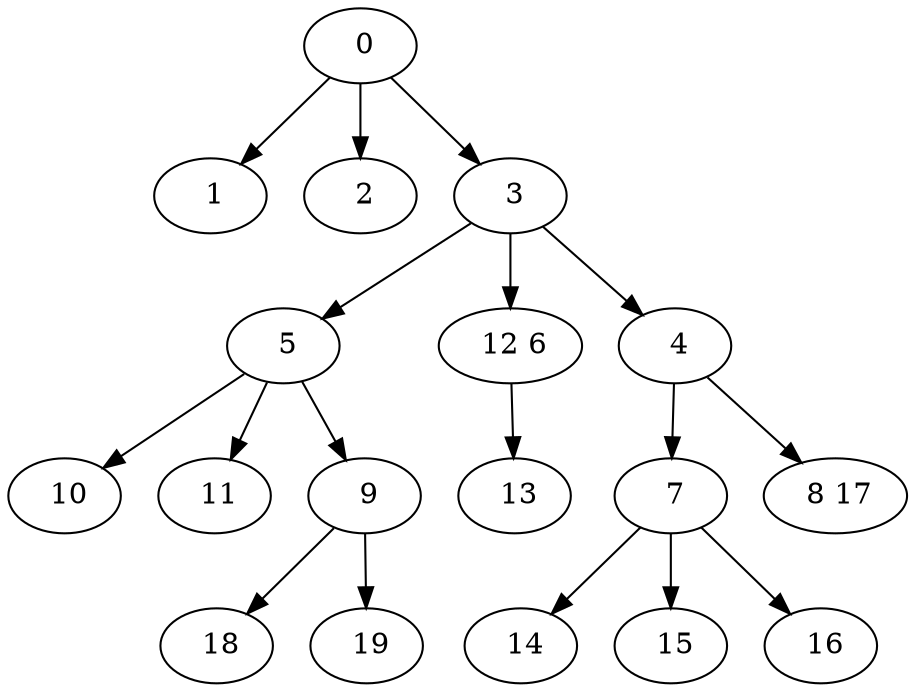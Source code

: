 digraph mytree {
" 0" -> " 1";
" 0" -> " 2";
" 0" -> " 3";
" 1";
" 2";
" 3" -> " 5";
" 3" -> " 12 6";
" 3" -> " 4";
" 5" -> " 10";
" 5" -> " 11";
" 5" -> " 9";
" 12 6" -> " 13";
" 4" -> " 7";
" 4" -> " 8 17";
" 7" -> " 14";
" 7" -> " 15";
" 7" -> " 16";
" 10";
" 11";
" 9" -> " 18";
" 9" -> " 19";
" 18";
" 19";
" 13";
" 8 17";
" 14";
" 15";
" 16";
}
